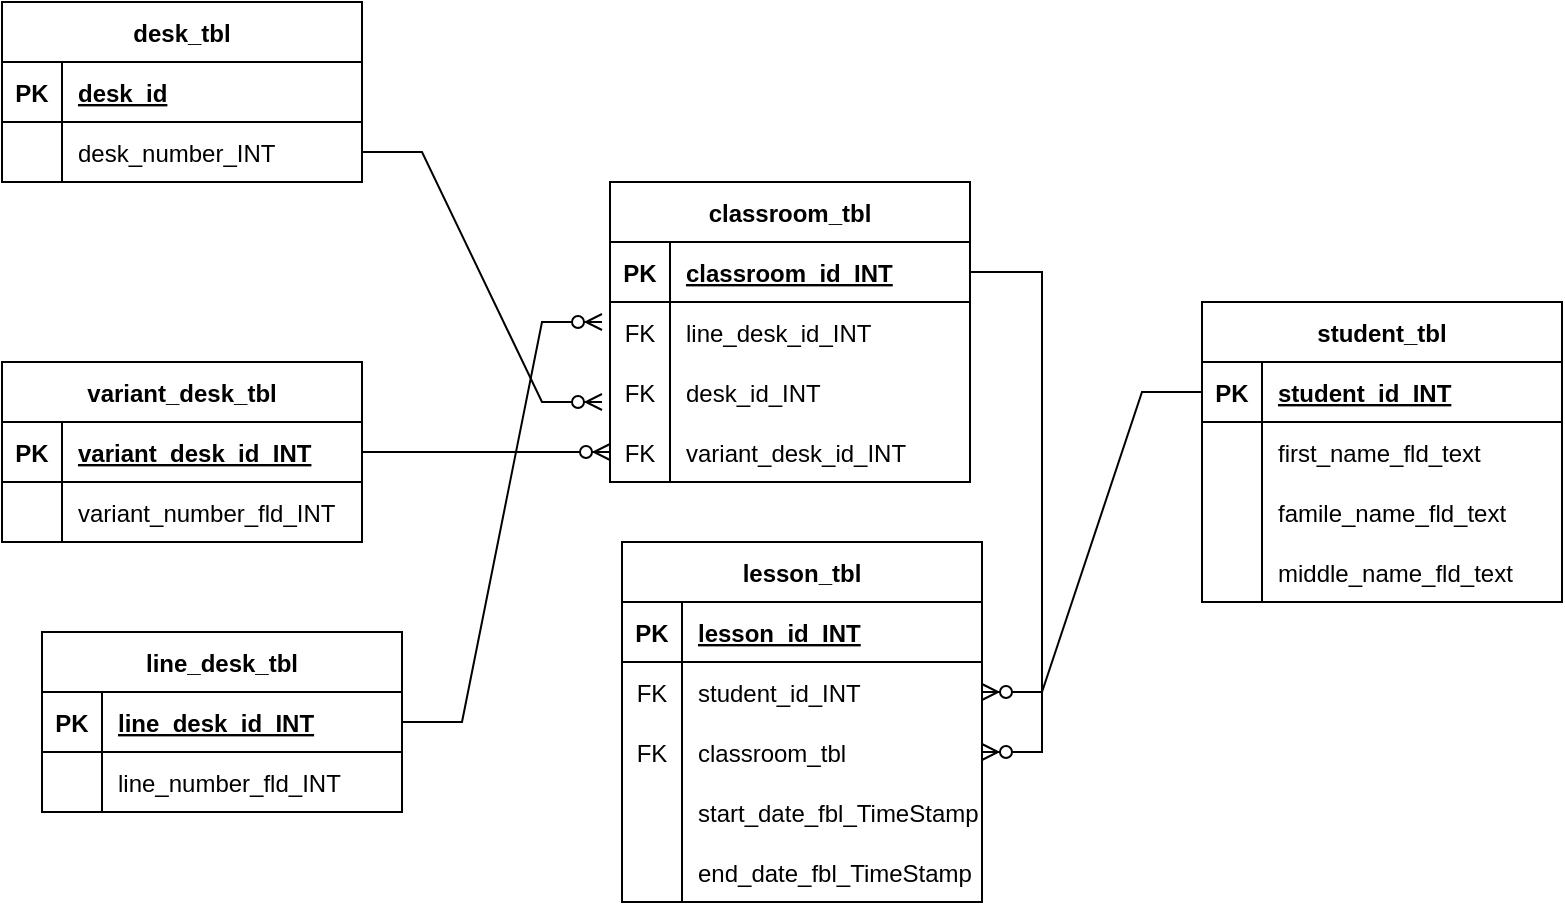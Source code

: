 <mxfile version="20.6.0" type="github">
  <diagram id="hdLNDu9JDZS7O0cwo-54" name="Страница 1">
    <mxGraphModel dx="1022" dy="537" grid="1" gridSize="10" guides="1" tooltips="1" connect="1" arrows="1" fold="1" page="1" pageScale="1" pageWidth="827" pageHeight="1169" math="0" shadow="0">
      <root>
        <mxCell id="0" />
        <mxCell id="1" parent="0" />
        <mxCell id="kSI4BWmzPJUwFN73JX1Y-1" value="classroom_tbl" style="shape=table;startSize=30;container=1;collapsible=1;childLayout=tableLayout;fixedRows=1;rowLines=0;fontStyle=1;align=center;resizeLast=1;" vertex="1" parent="1">
          <mxGeometry x="324" y="120" width="180" height="150" as="geometry" />
        </mxCell>
        <mxCell id="kSI4BWmzPJUwFN73JX1Y-2" value="" style="shape=tableRow;horizontal=0;startSize=0;swimlaneHead=0;swimlaneBody=0;fillColor=none;collapsible=0;dropTarget=0;points=[[0,0.5],[1,0.5]];portConstraint=eastwest;top=0;left=0;right=0;bottom=1;" vertex="1" parent="kSI4BWmzPJUwFN73JX1Y-1">
          <mxGeometry y="30" width="180" height="30" as="geometry" />
        </mxCell>
        <mxCell id="kSI4BWmzPJUwFN73JX1Y-3" value="PK" style="shape=partialRectangle;connectable=0;fillColor=none;top=0;left=0;bottom=0;right=0;fontStyle=1;overflow=hidden;" vertex="1" parent="kSI4BWmzPJUwFN73JX1Y-2">
          <mxGeometry width="30" height="30" as="geometry">
            <mxRectangle width="30" height="30" as="alternateBounds" />
          </mxGeometry>
        </mxCell>
        <mxCell id="kSI4BWmzPJUwFN73JX1Y-4" value="classroom_id_INT" style="shape=partialRectangle;connectable=0;fillColor=none;top=0;left=0;bottom=0;right=0;align=left;spacingLeft=6;fontStyle=5;overflow=hidden;" vertex="1" parent="kSI4BWmzPJUwFN73JX1Y-2">
          <mxGeometry x="30" width="150" height="30" as="geometry">
            <mxRectangle width="150" height="30" as="alternateBounds" />
          </mxGeometry>
        </mxCell>
        <mxCell id="kSI4BWmzPJUwFN73JX1Y-8" value="" style="shape=tableRow;horizontal=0;startSize=0;swimlaneHead=0;swimlaneBody=0;fillColor=none;collapsible=0;dropTarget=0;points=[[0,0.5],[1,0.5]];portConstraint=eastwest;top=0;left=0;right=0;bottom=0;" vertex="1" parent="kSI4BWmzPJUwFN73JX1Y-1">
          <mxGeometry y="60" width="180" height="30" as="geometry" />
        </mxCell>
        <mxCell id="kSI4BWmzPJUwFN73JX1Y-9" value="FK" style="shape=partialRectangle;connectable=0;fillColor=none;top=0;left=0;bottom=0;right=0;editable=1;overflow=hidden;" vertex="1" parent="kSI4BWmzPJUwFN73JX1Y-8">
          <mxGeometry width="30" height="30" as="geometry">
            <mxRectangle width="30" height="30" as="alternateBounds" />
          </mxGeometry>
        </mxCell>
        <mxCell id="kSI4BWmzPJUwFN73JX1Y-10" value="line_desk_id_INT" style="shape=partialRectangle;connectable=0;fillColor=none;top=0;left=0;bottom=0;right=0;align=left;spacingLeft=6;overflow=hidden;" vertex="1" parent="kSI4BWmzPJUwFN73JX1Y-8">
          <mxGeometry x="30" width="150" height="30" as="geometry">
            <mxRectangle width="150" height="30" as="alternateBounds" />
          </mxGeometry>
        </mxCell>
        <mxCell id="kSI4BWmzPJUwFN73JX1Y-157" value="" style="shape=tableRow;horizontal=0;startSize=0;swimlaneHead=0;swimlaneBody=0;fillColor=none;collapsible=0;dropTarget=0;points=[[0,0.5],[1,0.5]];portConstraint=eastwest;top=0;left=0;right=0;bottom=0;" vertex="1" parent="kSI4BWmzPJUwFN73JX1Y-1">
          <mxGeometry y="90" width="180" height="30" as="geometry" />
        </mxCell>
        <mxCell id="kSI4BWmzPJUwFN73JX1Y-158" value="FK" style="shape=partialRectangle;connectable=0;fillColor=none;top=0;left=0;bottom=0;right=0;editable=1;overflow=hidden;" vertex="1" parent="kSI4BWmzPJUwFN73JX1Y-157">
          <mxGeometry width="30" height="30" as="geometry">
            <mxRectangle width="30" height="30" as="alternateBounds" />
          </mxGeometry>
        </mxCell>
        <mxCell id="kSI4BWmzPJUwFN73JX1Y-159" value="desk_id_INT" style="shape=partialRectangle;connectable=0;fillColor=none;top=0;left=0;bottom=0;right=0;align=left;spacingLeft=6;overflow=hidden;" vertex="1" parent="kSI4BWmzPJUwFN73JX1Y-157">
          <mxGeometry x="30" width="150" height="30" as="geometry">
            <mxRectangle width="150" height="30" as="alternateBounds" />
          </mxGeometry>
        </mxCell>
        <mxCell id="kSI4BWmzPJUwFN73JX1Y-161" value="" style="shape=tableRow;horizontal=0;startSize=0;swimlaneHead=0;swimlaneBody=0;fillColor=none;collapsible=0;dropTarget=0;points=[[0,0.5],[1,0.5]];portConstraint=eastwest;top=0;left=0;right=0;bottom=0;" vertex="1" parent="kSI4BWmzPJUwFN73JX1Y-1">
          <mxGeometry y="120" width="180" height="30" as="geometry" />
        </mxCell>
        <mxCell id="kSI4BWmzPJUwFN73JX1Y-162" value="FK" style="shape=partialRectangle;connectable=0;fillColor=none;top=0;left=0;bottom=0;right=0;editable=1;overflow=hidden;" vertex="1" parent="kSI4BWmzPJUwFN73JX1Y-161">
          <mxGeometry width="30" height="30" as="geometry">
            <mxRectangle width="30" height="30" as="alternateBounds" />
          </mxGeometry>
        </mxCell>
        <mxCell id="kSI4BWmzPJUwFN73JX1Y-163" value="variant_desk_id_INT" style="shape=partialRectangle;connectable=0;fillColor=none;top=0;left=0;bottom=0;right=0;align=left;spacingLeft=6;overflow=hidden;" vertex="1" parent="kSI4BWmzPJUwFN73JX1Y-161">
          <mxGeometry x="30" width="150" height="30" as="geometry">
            <mxRectangle width="150" height="30" as="alternateBounds" />
          </mxGeometry>
        </mxCell>
        <mxCell id="kSI4BWmzPJUwFN73JX1Y-14" value="desk_tbl" style="shape=table;startSize=30;container=1;collapsible=1;childLayout=tableLayout;fixedRows=1;rowLines=0;fontStyle=1;align=center;resizeLast=1;" vertex="1" parent="1">
          <mxGeometry x="20" y="30" width="180" height="90" as="geometry" />
        </mxCell>
        <mxCell id="kSI4BWmzPJUwFN73JX1Y-15" value="" style="shape=tableRow;horizontal=0;startSize=0;swimlaneHead=0;swimlaneBody=0;fillColor=none;collapsible=0;dropTarget=0;points=[[0,0.5],[1,0.5]];portConstraint=eastwest;top=0;left=0;right=0;bottom=1;" vertex="1" parent="kSI4BWmzPJUwFN73JX1Y-14">
          <mxGeometry y="30" width="180" height="30" as="geometry" />
        </mxCell>
        <mxCell id="kSI4BWmzPJUwFN73JX1Y-16" value="PK" style="shape=partialRectangle;connectable=0;fillColor=none;top=0;left=0;bottom=0;right=0;fontStyle=1;overflow=hidden;" vertex="1" parent="kSI4BWmzPJUwFN73JX1Y-15">
          <mxGeometry width="30" height="30" as="geometry">
            <mxRectangle width="30" height="30" as="alternateBounds" />
          </mxGeometry>
        </mxCell>
        <mxCell id="kSI4BWmzPJUwFN73JX1Y-17" value="desk_id" style="shape=partialRectangle;connectable=0;fillColor=none;top=0;left=0;bottom=0;right=0;align=left;spacingLeft=6;fontStyle=5;overflow=hidden;" vertex="1" parent="kSI4BWmzPJUwFN73JX1Y-15">
          <mxGeometry x="30" width="150" height="30" as="geometry">
            <mxRectangle width="150" height="30" as="alternateBounds" />
          </mxGeometry>
        </mxCell>
        <mxCell id="kSI4BWmzPJUwFN73JX1Y-18" value="" style="shape=tableRow;horizontal=0;startSize=0;swimlaneHead=0;swimlaneBody=0;fillColor=none;collapsible=0;dropTarget=0;points=[[0,0.5],[1,0.5]];portConstraint=eastwest;top=0;left=0;right=0;bottom=0;" vertex="1" parent="kSI4BWmzPJUwFN73JX1Y-14">
          <mxGeometry y="60" width="180" height="30" as="geometry" />
        </mxCell>
        <mxCell id="kSI4BWmzPJUwFN73JX1Y-19" value="" style="shape=partialRectangle;connectable=0;fillColor=none;top=0;left=0;bottom=0;right=0;editable=1;overflow=hidden;" vertex="1" parent="kSI4BWmzPJUwFN73JX1Y-18">
          <mxGeometry width="30" height="30" as="geometry">
            <mxRectangle width="30" height="30" as="alternateBounds" />
          </mxGeometry>
        </mxCell>
        <mxCell id="kSI4BWmzPJUwFN73JX1Y-20" value="desk_number_INT" style="shape=partialRectangle;connectable=0;fillColor=none;top=0;left=0;bottom=0;right=0;align=left;spacingLeft=6;overflow=hidden;" vertex="1" parent="kSI4BWmzPJUwFN73JX1Y-18">
          <mxGeometry x="30" width="150" height="30" as="geometry">
            <mxRectangle width="150" height="30" as="alternateBounds" />
          </mxGeometry>
        </mxCell>
        <mxCell id="kSI4BWmzPJUwFN73JX1Y-27" value="line_desk_tbl" style="shape=table;startSize=30;container=1;collapsible=1;childLayout=tableLayout;fixedRows=1;rowLines=0;fontStyle=1;align=center;resizeLast=1;" vertex="1" parent="1">
          <mxGeometry x="40" y="345" width="180" height="90" as="geometry" />
        </mxCell>
        <mxCell id="kSI4BWmzPJUwFN73JX1Y-28" value="" style="shape=tableRow;horizontal=0;startSize=0;swimlaneHead=0;swimlaneBody=0;fillColor=none;collapsible=0;dropTarget=0;points=[[0,0.5],[1,0.5]];portConstraint=eastwest;top=0;left=0;right=0;bottom=1;" vertex="1" parent="kSI4BWmzPJUwFN73JX1Y-27">
          <mxGeometry y="30" width="180" height="30" as="geometry" />
        </mxCell>
        <mxCell id="kSI4BWmzPJUwFN73JX1Y-29" value="PK" style="shape=partialRectangle;connectable=0;fillColor=none;top=0;left=0;bottom=0;right=0;fontStyle=1;overflow=hidden;" vertex="1" parent="kSI4BWmzPJUwFN73JX1Y-28">
          <mxGeometry width="30" height="30" as="geometry">
            <mxRectangle width="30" height="30" as="alternateBounds" />
          </mxGeometry>
        </mxCell>
        <mxCell id="kSI4BWmzPJUwFN73JX1Y-30" value="line_desk_id_INT" style="shape=partialRectangle;connectable=0;fillColor=none;top=0;left=0;bottom=0;right=0;align=left;spacingLeft=6;fontStyle=5;overflow=hidden;" vertex="1" parent="kSI4BWmzPJUwFN73JX1Y-28">
          <mxGeometry x="30" width="150" height="30" as="geometry">
            <mxRectangle width="150" height="30" as="alternateBounds" />
          </mxGeometry>
        </mxCell>
        <mxCell id="kSI4BWmzPJUwFN73JX1Y-31" value="" style="shape=tableRow;horizontal=0;startSize=0;swimlaneHead=0;swimlaneBody=0;fillColor=none;collapsible=0;dropTarget=0;points=[[0,0.5],[1,0.5]];portConstraint=eastwest;top=0;left=0;right=0;bottom=0;" vertex="1" parent="kSI4BWmzPJUwFN73JX1Y-27">
          <mxGeometry y="60" width="180" height="30" as="geometry" />
        </mxCell>
        <mxCell id="kSI4BWmzPJUwFN73JX1Y-32" value="" style="shape=partialRectangle;connectable=0;fillColor=none;top=0;left=0;bottom=0;right=0;editable=1;overflow=hidden;" vertex="1" parent="kSI4BWmzPJUwFN73JX1Y-31">
          <mxGeometry width="30" height="30" as="geometry">
            <mxRectangle width="30" height="30" as="alternateBounds" />
          </mxGeometry>
        </mxCell>
        <mxCell id="kSI4BWmzPJUwFN73JX1Y-33" value="line_number_fld_INT" style="shape=partialRectangle;connectable=0;fillColor=none;top=0;left=0;bottom=0;right=0;align=left;spacingLeft=6;overflow=hidden;" vertex="1" parent="kSI4BWmzPJUwFN73JX1Y-31">
          <mxGeometry x="30" width="150" height="30" as="geometry">
            <mxRectangle width="150" height="30" as="alternateBounds" />
          </mxGeometry>
        </mxCell>
        <mxCell id="kSI4BWmzPJUwFN73JX1Y-79" value="variant_desk_tbl" style="shape=table;startSize=30;container=1;collapsible=1;childLayout=tableLayout;fixedRows=1;rowLines=0;fontStyle=1;align=center;resizeLast=1;" vertex="1" parent="1">
          <mxGeometry x="20" y="210" width="180" height="90" as="geometry" />
        </mxCell>
        <mxCell id="kSI4BWmzPJUwFN73JX1Y-80" value="" style="shape=tableRow;horizontal=0;startSize=0;swimlaneHead=0;swimlaneBody=0;fillColor=none;collapsible=0;dropTarget=0;points=[[0,0.5],[1,0.5]];portConstraint=eastwest;top=0;left=0;right=0;bottom=1;" vertex="1" parent="kSI4BWmzPJUwFN73JX1Y-79">
          <mxGeometry y="30" width="180" height="30" as="geometry" />
        </mxCell>
        <mxCell id="kSI4BWmzPJUwFN73JX1Y-81" value="PK" style="shape=partialRectangle;connectable=0;fillColor=none;top=0;left=0;bottom=0;right=0;fontStyle=1;overflow=hidden;" vertex="1" parent="kSI4BWmzPJUwFN73JX1Y-80">
          <mxGeometry width="30" height="30" as="geometry">
            <mxRectangle width="30" height="30" as="alternateBounds" />
          </mxGeometry>
        </mxCell>
        <mxCell id="kSI4BWmzPJUwFN73JX1Y-82" value="variant_desk_id_INT" style="shape=partialRectangle;connectable=0;fillColor=none;top=0;left=0;bottom=0;right=0;align=left;spacingLeft=6;fontStyle=5;overflow=hidden;" vertex="1" parent="kSI4BWmzPJUwFN73JX1Y-80">
          <mxGeometry x="30" width="150" height="30" as="geometry">
            <mxRectangle width="150" height="30" as="alternateBounds" />
          </mxGeometry>
        </mxCell>
        <mxCell id="kSI4BWmzPJUwFN73JX1Y-83" value="" style="shape=tableRow;horizontal=0;startSize=0;swimlaneHead=0;swimlaneBody=0;fillColor=none;collapsible=0;dropTarget=0;points=[[0,0.5],[1,0.5]];portConstraint=eastwest;top=0;left=0;right=0;bottom=0;" vertex="1" parent="kSI4BWmzPJUwFN73JX1Y-79">
          <mxGeometry y="60" width="180" height="30" as="geometry" />
        </mxCell>
        <mxCell id="kSI4BWmzPJUwFN73JX1Y-84" value="" style="shape=partialRectangle;connectable=0;fillColor=none;top=0;left=0;bottom=0;right=0;editable=1;overflow=hidden;" vertex="1" parent="kSI4BWmzPJUwFN73JX1Y-83">
          <mxGeometry width="30" height="30" as="geometry">
            <mxRectangle width="30" height="30" as="alternateBounds" />
          </mxGeometry>
        </mxCell>
        <mxCell id="kSI4BWmzPJUwFN73JX1Y-85" value="variant_number_fld_INT" style="shape=partialRectangle;connectable=0;fillColor=none;top=0;left=0;bottom=0;right=0;align=left;spacingLeft=6;overflow=hidden;" vertex="1" parent="kSI4BWmzPJUwFN73JX1Y-83">
          <mxGeometry x="30" width="150" height="30" as="geometry">
            <mxRectangle width="150" height="30" as="alternateBounds" />
          </mxGeometry>
        </mxCell>
        <mxCell id="kSI4BWmzPJUwFN73JX1Y-89" value="student_tbl" style="shape=table;startSize=30;container=1;collapsible=1;childLayout=tableLayout;fixedRows=1;rowLines=0;fontStyle=1;align=center;resizeLast=1;" vertex="1" parent="1">
          <mxGeometry x="620" y="180" width="180" height="150" as="geometry" />
        </mxCell>
        <mxCell id="kSI4BWmzPJUwFN73JX1Y-90" value="" style="shape=tableRow;horizontal=0;startSize=0;swimlaneHead=0;swimlaneBody=0;fillColor=none;collapsible=0;dropTarget=0;points=[[0,0.5],[1,0.5]];portConstraint=eastwest;top=0;left=0;right=0;bottom=1;" vertex="1" parent="kSI4BWmzPJUwFN73JX1Y-89">
          <mxGeometry y="30" width="180" height="30" as="geometry" />
        </mxCell>
        <mxCell id="kSI4BWmzPJUwFN73JX1Y-91" value="PK" style="shape=partialRectangle;connectable=0;fillColor=none;top=0;left=0;bottom=0;right=0;fontStyle=1;overflow=hidden;" vertex="1" parent="kSI4BWmzPJUwFN73JX1Y-90">
          <mxGeometry width="30" height="30" as="geometry">
            <mxRectangle width="30" height="30" as="alternateBounds" />
          </mxGeometry>
        </mxCell>
        <mxCell id="kSI4BWmzPJUwFN73JX1Y-92" value="student_id_INT" style="shape=partialRectangle;connectable=0;fillColor=none;top=0;left=0;bottom=0;right=0;align=left;spacingLeft=6;fontStyle=5;overflow=hidden;" vertex="1" parent="kSI4BWmzPJUwFN73JX1Y-90">
          <mxGeometry x="30" width="150" height="30" as="geometry">
            <mxRectangle width="150" height="30" as="alternateBounds" />
          </mxGeometry>
        </mxCell>
        <mxCell id="kSI4BWmzPJUwFN73JX1Y-93" value="" style="shape=tableRow;horizontal=0;startSize=0;swimlaneHead=0;swimlaneBody=0;fillColor=none;collapsible=0;dropTarget=0;points=[[0,0.5],[1,0.5]];portConstraint=eastwest;top=0;left=0;right=0;bottom=0;" vertex="1" parent="kSI4BWmzPJUwFN73JX1Y-89">
          <mxGeometry y="60" width="180" height="30" as="geometry" />
        </mxCell>
        <mxCell id="kSI4BWmzPJUwFN73JX1Y-94" value="" style="shape=partialRectangle;connectable=0;fillColor=none;top=0;left=0;bottom=0;right=0;editable=1;overflow=hidden;" vertex="1" parent="kSI4BWmzPJUwFN73JX1Y-93">
          <mxGeometry width="30" height="30" as="geometry">
            <mxRectangle width="30" height="30" as="alternateBounds" />
          </mxGeometry>
        </mxCell>
        <mxCell id="kSI4BWmzPJUwFN73JX1Y-95" value="first_name_fld_text" style="shape=partialRectangle;connectable=0;fillColor=none;top=0;left=0;bottom=0;right=0;align=left;spacingLeft=6;overflow=hidden;" vertex="1" parent="kSI4BWmzPJUwFN73JX1Y-93">
          <mxGeometry x="30" width="150" height="30" as="geometry">
            <mxRectangle width="150" height="30" as="alternateBounds" />
          </mxGeometry>
        </mxCell>
        <mxCell id="kSI4BWmzPJUwFN73JX1Y-96" value="" style="shape=tableRow;horizontal=0;startSize=0;swimlaneHead=0;swimlaneBody=0;fillColor=none;collapsible=0;dropTarget=0;points=[[0,0.5],[1,0.5]];portConstraint=eastwest;top=0;left=0;right=0;bottom=0;" vertex="1" parent="kSI4BWmzPJUwFN73JX1Y-89">
          <mxGeometry y="90" width="180" height="30" as="geometry" />
        </mxCell>
        <mxCell id="kSI4BWmzPJUwFN73JX1Y-97" value="" style="shape=partialRectangle;connectable=0;fillColor=none;top=0;left=0;bottom=0;right=0;editable=1;overflow=hidden;" vertex="1" parent="kSI4BWmzPJUwFN73JX1Y-96">
          <mxGeometry width="30" height="30" as="geometry">
            <mxRectangle width="30" height="30" as="alternateBounds" />
          </mxGeometry>
        </mxCell>
        <mxCell id="kSI4BWmzPJUwFN73JX1Y-98" value="famile_name_fld_text" style="shape=partialRectangle;connectable=0;fillColor=none;top=0;left=0;bottom=0;right=0;align=left;spacingLeft=6;overflow=hidden;" vertex="1" parent="kSI4BWmzPJUwFN73JX1Y-96">
          <mxGeometry x="30" width="150" height="30" as="geometry">
            <mxRectangle width="150" height="30" as="alternateBounds" />
          </mxGeometry>
        </mxCell>
        <mxCell id="kSI4BWmzPJUwFN73JX1Y-99" value="" style="shape=tableRow;horizontal=0;startSize=0;swimlaneHead=0;swimlaneBody=0;fillColor=none;collapsible=0;dropTarget=0;points=[[0,0.5],[1,0.5]];portConstraint=eastwest;top=0;left=0;right=0;bottom=0;" vertex="1" parent="kSI4BWmzPJUwFN73JX1Y-89">
          <mxGeometry y="120" width="180" height="30" as="geometry" />
        </mxCell>
        <mxCell id="kSI4BWmzPJUwFN73JX1Y-100" value="" style="shape=partialRectangle;connectable=0;fillColor=none;top=0;left=0;bottom=0;right=0;editable=1;overflow=hidden;" vertex="1" parent="kSI4BWmzPJUwFN73JX1Y-99">
          <mxGeometry width="30" height="30" as="geometry">
            <mxRectangle width="30" height="30" as="alternateBounds" />
          </mxGeometry>
        </mxCell>
        <mxCell id="kSI4BWmzPJUwFN73JX1Y-101" value="middle_name_fld_text" style="shape=partialRectangle;connectable=0;fillColor=none;top=0;left=0;bottom=0;right=0;align=left;spacingLeft=6;overflow=hidden;" vertex="1" parent="kSI4BWmzPJUwFN73JX1Y-99">
          <mxGeometry x="30" width="150" height="30" as="geometry">
            <mxRectangle width="150" height="30" as="alternateBounds" />
          </mxGeometry>
        </mxCell>
        <mxCell id="kSI4BWmzPJUwFN73JX1Y-160" value="" style="edgeStyle=entityRelationEdgeStyle;fontSize=12;html=1;endArrow=ERzeroToMany;endFill=1;rounded=0;exitX=1;exitY=0.5;exitDx=0;exitDy=0;" edge="1" parent="1" source="kSI4BWmzPJUwFN73JX1Y-18">
          <mxGeometry width="100" height="100" relative="1" as="geometry">
            <mxPoint x="360" y="310" as="sourcePoint" />
            <mxPoint x="320" y="230" as="targetPoint" />
          </mxGeometry>
        </mxCell>
        <mxCell id="kSI4BWmzPJUwFN73JX1Y-164" value="" style="edgeStyle=entityRelationEdgeStyle;fontSize=12;html=1;endArrow=ERzeroToMany;endFill=1;rounded=0;exitX=1;exitY=0.5;exitDx=0;exitDy=0;entryX=0;entryY=0.5;entryDx=0;entryDy=0;" edge="1" parent="1" source="kSI4BWmzPJUwFN73JX1Y-80" target="kSI4BWmzPJUwFN73JX1Y-161">
          <mxGeometry width="100" height="100" relative="1" as="geometry">
            <mxPoint x="224" y="420" as="sourcePoint" />
            <mxPoint x="324" y="320" as="targetPoint" />
          </mxGeometry>
        </mxCell>
        <mxCell id="kSI4BWmzPJUwFN73JX1Y-178" value="lesson_tbl" style="shape=table;startSize=30;container=1;collapsible=1;childLayout=tableLayout;fixedRows=1;rowLines=0;fontStyle=1;align=center;resizeLast=1;" vertex="1" parent="1">
          <mxGeometry x="330" y="300" width="180" height="180" as="geometry" />
        </mxCell>
        <mxCell id="kSI4BWmzPJUwFN73JX1Y-179" value="" style="shape=tableRow;horizontal=0;startSize=0;swimlaneHead=0;swimlaneBody=0;fillColor=none;collapsible=0;dropTarget=0;points=[[0,0.5],[1,0.5]];portConstraint=eastwest;top=0;left=0;right=0;bottom=1;" vertex="1" parent="kSI4BWmzPJUwFN73JX1Y-178">
          <mxGeometry y="30" width="180" height="30" as="geometry" />
        </mxCell>
        <mxCell id="kSI4BWmzPJUwFN73JX1Y-180" value="PK" style="shape=partialRectangle;connectable=0;fillColor=none;top=0;left=0;bottom=0;right=0;fontStyle=1;overflow=hidden;" vertex="1" parent="kSI4BWmzPJUwFN73JX1Y-179">
          <mxGeometry width="30" height="30" as="geometry">
            <mxRectangle width="30" height="30" as="alternateBounds" />
          </mxGeometry>
        </mxCell>
        <mxCell id="kSI4BWmzPJUwFN73JX1Y-181" value="lesson_id_INT" style="shape=partialRectangle;connectable=0;fillColor=none;top=0;left=0;bottom=0;right=0;align=left;spacingLeft=6;fontStyle=5;overflow=hidden;" vertex="1" parent="kSI4BWmzPJUwFN73JX1Y-179">
          <mxGeometry x="30" width="150" height="30" as="geometry">
            <mxRectangle width="150" height="30" as="alternateBounds" />
          </mxGeometry>
        </mxCell>
        <mxCell id="kSI4BWmzPJUwFN73JX1Y-182" value="" style="shape=tableRow;horizontal=0;startSize=0;swimlaneHead=0;swimlaneBody=0;fillColor=none;collapsible=0;dropTarget=0;points=[[0,0.5],[1,0.5]];portConstraint=eastwest;top=0;left=0;right=0;bottom=0;" vertex="1" parent="kSI4BWmzPJUwFN73JX1Y-178">
          <mxGeometry y="60" width="180" height="30" as="geometry" />
        </mxCell>
        <mxCell id="kSI4BWmzPJUwFN73JX1Y-183" value="FK" style="shape=partialRectangle;connectable=0;fillColor=none;top=0;left=0;bottom=0;right=0;editable=1;overflow=hidden;" vertex="1" parent="kSI4BWmzPJUwFN73JX1Y-182">
          <mxGeometry width="30" height="30" as="geometry">
            <mxRectangle width="30" height="30" as="alternateBounds" />
          </mxGeometry>
        </mxCell>
        <mxCell id="kSI4BWmzPJUwFN73JX1Y-184" value="student_id_INT" style="shape=partialRectangle;connectable=0;fillColor=none;top=0;left=0;bottom=0;right=0;align=left;spacingLeft=6;overflow=hidden;" vertex="1" parent="kSI4BWmzPJUwFN73JX1Y-182">
          <mxGeometry x="30" width="150" height="30" as="geometry">
            <mxRectangle width="150" height="30" as="alternateBounds" />
          </mxGeometry>
        </mxCell>
        <mxCell id="kSI4BWmzPJUwFN73JX1Y-185" value="" style="shape=tableRow;horizontal=0;startSize=0;swimlaneHead=0;swimlaneBody=0;fillColor=none;collapsible=0;dropTarget=0;points=[[0,0.5],[1,0.5]];portConstraint=eastwest;top=0;left=0;right=0;bottom=0;" vertex="1" parent="kSI4BWmzPJUwFN73JX1Y-178">
          <mxGeometry y="90" width="180" height="30" as="geometry" />
        </mxCell>
        <mxCell id="kSI4BWmzPJUwFN73JX1Y-186" value="FK" style="shape=partialRectangle;connectable=0;fillColor=none;top=0;left=0;bottom=0;right=0;editable=1;overflow=hidden;" vertex="1" parent="kSI4BWmzPJUwFN73JX1Y-185">
          <mxGeometry width="30" height="30" as="geometry">
            <mxRectangle width="30" height="30" as="alternateBounds" />
          </mxGeometry>
        </mxCell>
        <mxCell id="kSI4BWmzPJUwFN73JX1Y-187" value="classroom_tbl" style="shape=partialRectangle;connectable=0;fillColor=none;top=0;left=0;bottom=0;right=0;align=left;spacingLeft=6;overflow=hidden;" vertex="1" parent="kSI4BWmzPJUwFN73JX1Y-185">
          <mxGeometry x="30" width="150" height="30" as="geometry">
            <mxRectangle width="150" height="30" as="alternateBounds" />
          </mxGeometry>
        </mxCell>
        <mxCell id="kSI4BWmzPJUwFN73JX1Y-188" value="" style="shape=tableRow;horizontal=0;startSize=0;swimlaneHead=0;swimlaneBody=0;fillColor=none;collapsible=0;dropTarget=0;points=[[0,0.5],[1,0.5]];portConstraint=eastwest;top=0;left=0;right=0;bottom=0;" vertex="1" parent="kSI4BWmzPJUwFN73JX1Y-178">
          <mxGeometry y="120" width="180" height="30" as="geometry" />
        </mxCell>
        <mxCell id="kSI4BWmzPJUwFN73JX1Y-189" value="" style="shape=partialRectangle;connectable=0;fillColor=none;top=0;left=0;bottom=0;right=0;editable=1;overflow=hidden;" vertex="1" parent="kSI4BWmzPJUwFN73JX1Y-188">
          <mxGeometry width="30" height="30" as="geometry">
            <mxRectangle width="30" height="30" as="alternateBounds" />
          </mxGeometry>
        </mxCell>
        <mxCell id="kSI4BWmzPJUwFN73JX1Y-190" value="start_date_fbl_TimeStamp" style="shape=partialRectangle;connectable=0;fillColor=none;top=0;left=0;bottom=0;right=0;align=left;spacingLeft=6;overflow=hidden;" vertex="1" parent="kSI4BWmzPJUwFN73JX1Y-188">
          <mxGeometry x="30" width="150" height="30" as="geometry">
            <mxRectangle width="150" height="30" as="alternateBounds" />
          </mxGeometry>
        </mxCell>
        <mxCell id="kSI4BWmzPJUwFN73JX1Y-192" value="" style="shape=tableRow;horizontal=0;startSize=0;swimlaneHead=0;swimlaneBody=0;fillColor=none;collapsible=0;dropTarget=0;points=[[0,0.5],[1,0.5]];portConstraint=eastwest;top=0;left=0;right=0;bottom=0;" vertex="1" parent="kSI4BWmzPJUwFN73JX1Y-178">
          <mxGeometry y="150" width="180" height="30" as="geometry" />
        </mxCell>
        <mxCell id="kSI4BWmzPJUwFN73JX1Y-193" value="" style="shape=partialRectangle;connectable=0;fillColor=none;top=0;left=0;bottom=0;right=0;editable=1;overflow=hidden;" vertex="1" parent="kSI4BWmzPJUwFN73JX1Y-192">
          <mxGeometry width="30" height="30" as="geometry">
            <mxRectangle width="30" height="30" as="alternateBounds" />
          </mxGeometry>
        </mxCell>
        <mxCell id="kSI4BWmzPJUwFN73JX1Y-194" value="end_date_fbl_TimeStamp" style="shape=partialRectangle;connectable=0;fillColor=none;top=0;left=0;bottom=0;right=0;align=left;spacingLeft=6;overflow=hidden;" vertex="1" parent="kSI4BWmzPJUwFN73JX1Y-192">
          <mxGeometry x="30" width="150" height="30" as="geometry">
            <mxRectangle width="150" height="30" as="alternateBounds" />
          </mxGeometry>
        </mxCell>
        <mxCell id="kSI4BWmzPJUwFN73JX1Y-198" value="" style="edgeStyle=entityRelationEdgeStyle;fontSize=12;html=1;endArrow=ERzeroToMany;endFill=1;rounded=0;exitX=0;exitY=0.5;exitDx=0;exitDy=0;entryX=1;entryY=0.5;entryDx=0;entryDy=0;" edge="1" parent="1" source="kSI4BWmzPJUwFN73JX1Y-90" target="kSI4BWmzPJUwFN73JX1Y-182">
          <mxGeometry width="100" height="100" relative="1" as="geometry">
            <mxPoint x="580" y="460" as="sourcePoint" />
            <mxPoint x="680" y="360" as="targetPoint" />
          </mxGeometry>
        </mxCell>
        <mxCell id="kSI4BWmzPJUwFN73JX1Y-217" value="" style="edgeStyle=entityRelationEdgeStyle;fontSize=12;html=1;endArrow=ERzeroToMany;endFill=1;rounded=0;exitX=1;exitY=0.5;exitDx=0;exitDy=0;" edge="1" parent="1" source="kSI4BWmzPJUwFN73JX1Y-2" target="kSI4BWmzPJUwFN73JX1Y-185">
          <mxGeometry width="100" height="100" relative="1" as="geometry">
            <mxPoint x="360" y="310" as="sourcePoint" />
            <mxPoint x="460" y="210" as="targetPoint" />
          </mxGeometry>
        </mxCell>
        <mxCell id="kSI4BWmzPJUwFN73JX1Y-239" value="" style="edgeStyle=entityRelationEdgeStyle;fontSize=12;html=1;endArrow=ERzeroToMany;endFill=1;rounded=0;exitX=1;exitY=0.5;exitDx=0;exitDy=0;" edge="1" parent="1" source="kSI4BWmzPJUwFN73JX1Y-28">
          <mxGeometry width="100" height="100" relative="1" as="geometry">
            <mxPoint x="360" y="310" as="sourcePoint" />
            <mxPoint x="320" y="190" as="targetPoint" />
          </mxGeometry>
        </mxCell>
      </root>
    </mxGraphModel>
  </diagram>
</mxfile>

